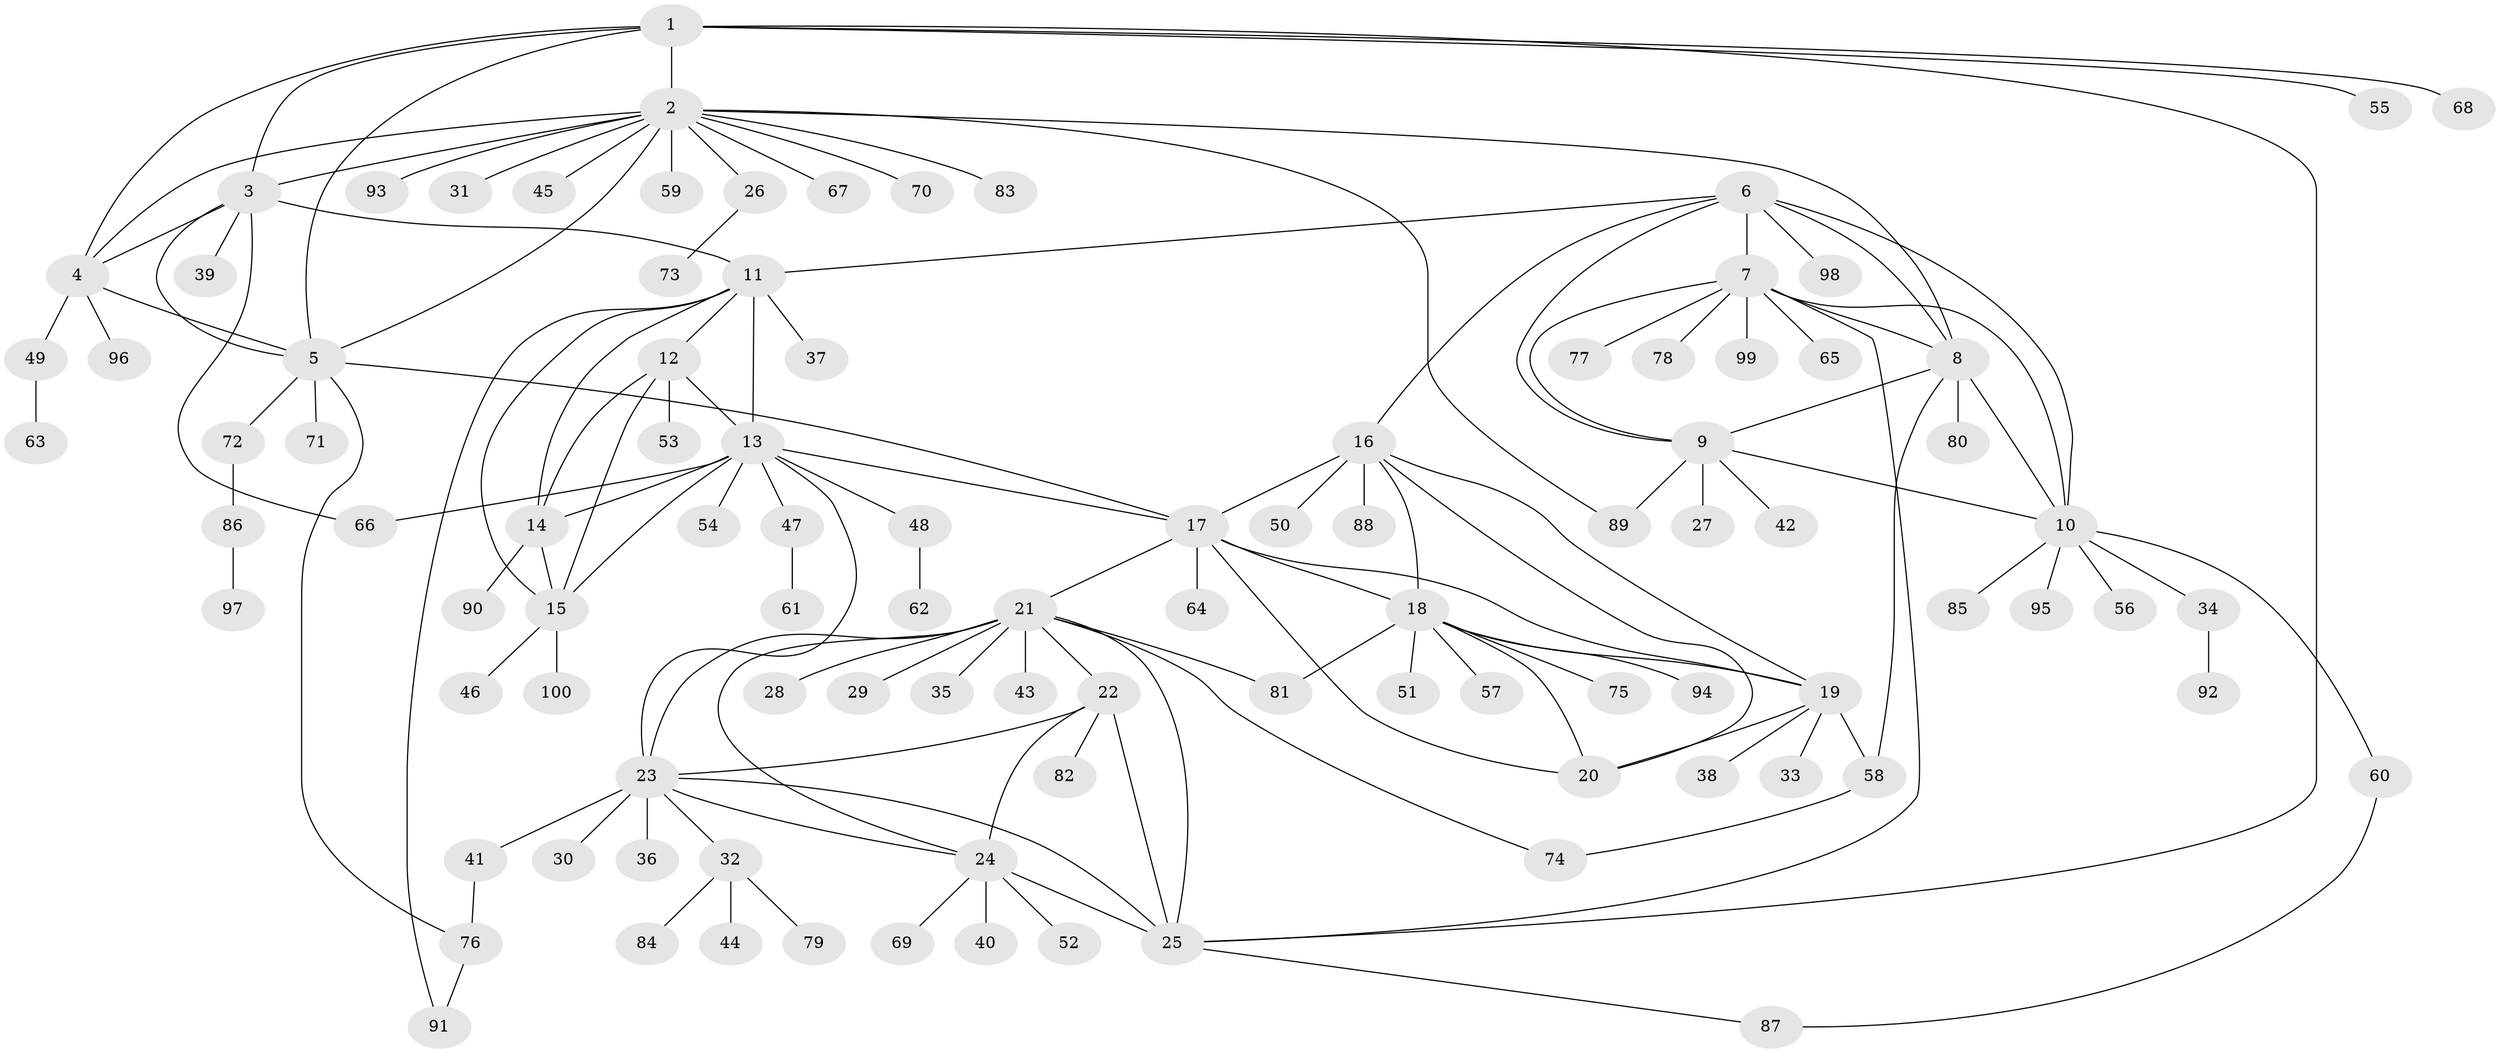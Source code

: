 // Generated by graph-tools (version 1.1) at 2025/54/03/09/25 04:54:31]
// undirected, 100 vertices, 143 edges
graph export_dot {
graph [start="1"]
  node [color=gray90,style=filled];
  1;
  2;
  3;
  4;
  5;
  6;
  7;
  8;
  9;
  10;
  11;
  12;
  13;
  14;
  15;
  16;
  17;
  18;
  19;
  20;
  21;
  22;
  23;
  24;
  25;
  26;
  27;
  28;
  29;
  30;
  31;
  32;
  33;
  34;
  35;
  36;
  37;
  38;
  39;
  40;
  41;
  42;
  43;
  44;
  45;
  46;
  47;
  48;
  49;
  50;
  51;
  52;
  53;
  54;
  55;
  56;
  57;
  58;
  59;
  60;
  61;
  62;
  63;
  64;
  65;
  66;
  67;
  68;
  69;
  70;
  71;
  72;
  73;
  74;
  75;
  76;
  77;
  78;
  79;
  80;
  81;
  82;
  83;
  84;
  85;
  86;
  87;
  88;
  89;
  90;
  91;
  92;
  93;
  94;
  95;
  96;
  97;
  98;
  99;
  100;
  1 -- 2;
  1 -- 3;
  1 -- 4;
  1 -- 5;
  1 -- 25;
  1 -- 55;
  1 -- 68;
  2 -- 3;
  2 -- 4;
  2 -- 5;
  2 -- 8;
  2 -- 26;
  2 -- 31;
  2 -- 45;
  2 -- 59;
  2 -- 67;
  2 -- 70;
  2 -- 83;
  2 -- 89;
  2 -- 93;
  3 -- 4;
  3 -- 5;
  3 -- 11;
  3 -- 39;
  3 -- 66;
  4 -- 5;
  4 -- 49;
  4 -- 96;
  5 -- 17;
  5 -- 71;
  5 -- 72;
  5 -- 76;
  6 -- 7;
  6 -- 8;
  6 -- 9;
  6 -- 10;
  6 -- 11;
  6 -- 16;
  6 -- 98;
  7 -- 8;
  7 -- 9;
  7 -- 10;
  7 -- 25;
  7 -- 65;
  7 -- 77;
  7 -- 78;
  7 -- 99;
  8 -- 9;
  8 -- 10;
  8 -- 58;
  8 -- 80;
  9 -- 10;
  9 -- 27;
  9 -- 42;
  9 -- 89;
  10 -- 34;
  10 -- 56;
  10 -- 60;
  10 -- 85;
  10 -- 95;
  11 -- 12;
  11 -- 13;
  11 -- 14;
  11 -- 15;
  11 -- 37;
  11 -- 91;
  12 -- 13;
  12 -- 14;
  12 -- 15;
  12 -- 53;
  13 -- 14;
  13 -- 15;
  13 -- 17;
  13 -- 23;
  13 -- 47;
  13 -- 48;
  13 -- 54;
  13 -- 66;
  14 -- 15;
  14 -- 90;
  15 -- 46;
  15 -- 100;
  16 -- 17;
  16 -- 18;
  16 -- 19;
  16 -- 20;
  16 -- 50;
  16 -- 88;
  17 -- 18;
  17 -- 19;
  17 -- 20;
  17 -- 21;
  17 -- 64;
  18 -- 19;
  18 -- 20;
  18 -- 51;
  18 -- 57;
  18 -- 75;
  18 -- 81;
  18 -- 94;
  19 -- 20;
  19 -- 33;
  19 -- 38;
  19 -- 58;
  21 -- 22;
  21 -- 23;
  21 -- 24;
  21 -- 25;
  21 -- 28;
  21 -- 29;
  21 -- 35;
  21 -- 43;
  21 -- 74;
  21 -- 81;
  22 -- 23;
  22 -- 24;
  22 -- 25;
  22 -- 82;
  23 -- 24;
  23 -- 25;
  23 -- 30;
  23 -- 32;
  23 -- 36;
  23 -- 41;
  24 -- 25;
  24 -- 40;
  24 -- 52;
  24 -- 69;
  25 -- 87;
  26 -- 73;
  32 -- 44;
  32 -- 79;
  32 -- 84;
  34 -- 92;
  41 -- 76;
  47 -- 61;
  48 -- 62;
  49 -- 63;
  58 -- 74;
  60 -- 87;
  72 -- 86;
  76 -- 91;
  86 -- 97;
}
